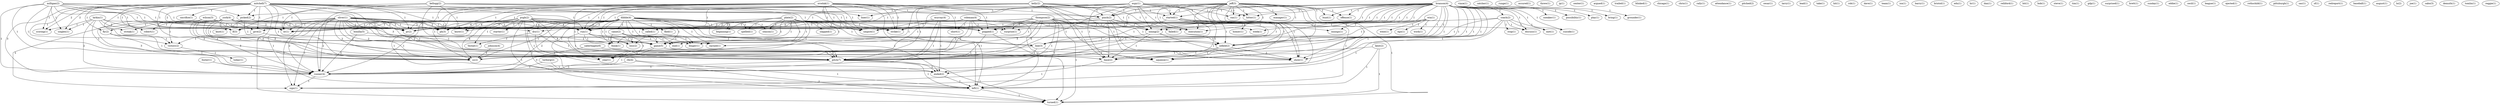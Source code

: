 digraph G {
  milligan [ label="milligan(2)" ];
  picked [ label="picked(2)" ];
  lf [ label="lf(3)" ];
  run [ label="run(1)" ];
  scoring [ label="scoring(1)" ];
  ph [ label="ph(3)" ];
  pr [ label="pr(2)" ];
  er [ label="er(1)" ];
  ss [ label="ss(2)" ];
  pitch [ label="pitch(7)" ];
  singles [ label="singles(1)" ];
  runner [ label="runner(4)" ];
  win [ label="win(1)" ];
  week [ label="week(1)" ];
  ego [ label="ego(1)" ];
  work [ label="work(1)" ];
  earned [ label="earned(1)" ];
  went [ label="went(1)" ];
  innings [ label="innings(1)" ];
  mitchell [ label="mitchell(7)" ];
  sacrifice [ label="sacrifice(1)" ];
  liner [ label="liner(1)" ];
  give [ label="give(2)" ];
  streak [ label="streak(1)" ];
  fly [ label="fly(2)" ];
  victory [ label="victory(2)" ];
  surprise [ label="surprise(1)" ];
  popped [ label="popped(1)" ];
  game [ label="game(5)" ];
  robert [ label="robert(1)" ];
  left [ label="left(1)" ];
  turned [ label="turned(1)" ];
  vince [ label="vince(1)" ];
  catcher [ label="catcher(1)" ];
  runge [ label="runge(1)" ];
  occured [ label="occured(1)" ];
  threw [ label="threw(1)" ];
  ip [ label="ip(1)" ];
  center [ label="center(1)" ];
  branson [ label="branson(4)" ];
  sneaker [ label="sneaker(1)" ];
  possibility [ label="possibility(1)" ];
  play [ label="play(1)" ];
  bring [ label="bring(1)" ];
  bunt [ label="bunt(1)" ];
  coach [ label="coach(2)" ];
  offense [ label="offense(1)" ];
  ran [ label="ran(1)" ];
  hitter [ label="hitter(1)" ];
  started [ label="started(1)" ];
  grounder [ label="grounder(1)" ];
  met [ label="met(1)" ];
  suicide [ label="suicide(1)" ];
  pinch [ label="pinch(2)" ];
  execution [ label="execution(1)" ];
  discuss [ label="discuss(1)" ];
  inning [ label="inning(2)" ];
  line [ label="line(3)" ];
  infield [ label="infield(2)" ];
  show [ label="show(1)" ];
  failed [ label="failed(1)" ];
  base [ label="base(2)" ];
  squeeze [ label="squeeze(1)" ];
  argued [ label="argued(1)" ];
  plate [ label="plate(2)" ];
  slapped [ label="slapped(1)" ];
  beginning [ label="beginning(1)" ];
  know [ label="know(1)" ];
  spelled [ label="spelled(1)" ];
  season [ label="season(1)" ];
  dinger [ label="dinger(1)" ];
  end [ label="end(1)" ];
  loss [ label="loss(2)" ];
  year [ label="year(1)" ];
  umpire [ label="umpire(1)" ];
  strike [ label="strike(1)" ];
  think [ label="think(1)" ];
  trailed [ label="trailed(1)" ];
  jeff [ label="jeff(3)" ];
  manager [ label="manager(1)" ];
  ended [ label="ended(2)" ];
  blinked [ label="blinked(1)" ];
  chicago [ label="chicago(1)" ];
  chris [ label="chris(1)" ];
  rally [ label="rally(1)" ];
  knot [ label="knot(1)" ];
  kellogg [ label="kellogg(2)" ];
  attendance [ label="attendance(1)" ];
  pitched [ label="pitched(2)" ];
  cesar [ label="cesar(1)" ];
  dibble [ label="dibble(4)" ];
  came [ label="came(2)" ];
  flied [ label="flied(1)" ];
  larry [ label="larry(1)" ];
  orselak [ label="orselak(1)" ];
  short [ label="short(1)" ];
  lead [ label="lead(1)" ];
  york [ label="york(4)" ];
  take [ label="take(1)" ];
  stop [ label="stop(1)" ];
  dry [ label="dry(1)" ];
  sign [ label="sign(1)" ];
  hit [ label="hit(1)" ];
  coleman [ label="coleman(4)" ];
  rob [ label="rob(1)" ];
  oliver [ label="oliver(1)" ];
  espy [ label="espy(1)" ];
  pugh [ label="pugh(2)" ];
  threat [ label="threat(1)" ];
  called [ label="called(1)" ];
  starter [ label="starter(1)" ];
  kelly [ label="kelly(2)" ];
  homer [ label="homer(1)" ];
  dave [ label="dave(1)" ];
  team [ label="team(1)" ];
  isn [ label="isn(1)" ];
  barry [ label="barry(1)" ];
  bristol [ label="bristol(1)" ];
  edu [ label="edu(1)" ];
  hr [ label="hr(1)" ];
  dan [ label="dan(1)" ];
  relliford [ label="relliford(1)" ];
  bit [ label="bit(1)" ];
  bob [ label="bob(1)" ];
  steve [ label="steve(1)" ];
  thompson [ label="thompson(2)" ];
  larkin [ label="larkin(1)" ];
  tim [ label="tim(1)" ];
  oliver [ label="oliver(1)" ];
  gdp [ label="gdp(1)" ];
  today [ label="today(1)" ];
  surprised [ label="surprised(1)" ];
  wilson [ label="wilson(3)" ];
  brett [ label="brett(1)" ];
  sunday [ label="sunday(1)" ];
  johnson [ label="johnson(4)" ];
  eddie [ label="eddie(1)" ];
  kent [ label="kent(2)" ];
  cecil [ label="cecil(1)" ];
  league [ label="league(1)" ];
  murray [ label="murray(4)" ];
  rbi [ label="rbi(4)" ];
  ejected [ label="ejected(1)" ];
  torborg [ label="torborg(2)" ];
  rothschild [ label="rothschild(1)" ];
  orselak [ label="orselak(1)" ];
  pittsburgh [ label="pittsburgh(1)" ];
  sac [ label="sac(1)" ];
  sf [ label="sf(1)" ];
  saberhagen [ label="saberhagen(6)" ];
  bonilla [ label="bonilla(5)" ];
  redreport [ label="redreport(1)" ];
  baseball [ label="baseball(1)" ];
  august [ label="august(1)" ];
  lo [ label="lo(2)" ];
  foster [ label="foster(1)" ];
  joe [ label="joe(1)" ];
  sabo [ label="sabo(3)" ];
  demuth [ label="demuth(1)" ];
  tomlin [ label="tomlin(1)" ];
  reggie [ label="reggie(1)" ];
  milligan -> picked [ label="1" ];
  milligan -> lf [ label="1" ];
  milligan -> run [ label="1" ];
  milligan -> scoring [ label="1" ];
  milligan -> ph [ label="1" ];
  milligan -> pr [ label="1" ];
  milligan -> er [ label="1" ];
  milligan -> ss [ label="1" ];
  milligan -> pitch [ label="1" ];
  milligan -> singles [ label="1" ];
  milligan -> runner [ label="1" ];
  win -> week [ label="1" ];
  win -> ego [ label="1" ];
  win -> work [ label="1" ];
  win -> earned [ label="1" ];
  win -> went [ label="1" ];
  win -> innings [ label="1" ];
  mitchell -> sacrifice [ label="1" ];
  mitchell -> liner [ label="1" ];
  mitchell -> picked [ label="1" ];
  mitchell -> lf [ label="1" ];
  mitchell -> run [ label="1" ];
  mitchell -> give [ label="1" ];
  mitchell -> streak [ label="1" ];
  mitchell -> fly [ label="1" ];
  mitchell -> victory [ label="1" ];
  mitchell -> scoring [ label="2" ];
  mitchell -> ph [ label="1" ];
  mitchell -> pr [ label="1" ];
  mitchell -> er [ label="2" ];
  mitchell -> surprise [ label="1" ];
  mitchell -> popped [ label="1" ];
  mitchell -> ss [ label="1" ];
  mitchell -> game [ label="1" ];
  mitchell -> robert [ label="1" ];
  mitchell -> pitch [ label="3" ];
  mitchell -> left [ label="1" ];
  mitchell -> singles [ label="2" ];
  mitchell -> runner [ label="3" ];
  mitchell -> turned [ label="1" ];
  branson -> sneaker [ label="1" ];
  branson -> possibility [ label="1" ];
  branson -> play [ label="1" ];
  branson -> picked [ label="1" ];
  branson -> bring [ label="1" ];
  branson -> bunt [ label="1" ];
  branson -> lf [ label="1" ];
  branson -> coach [ label="1" ];
  branson -> offense [ label="1" ];
  branson -> ran [ label="1" ];
  branson -> hitter [ label="1" ];
  branson -> started [ label="1" ];
  branson -> grounder [ label="1" ];
  branson -> run [ label="1" ];
  branson -> met [ label="1" ];
  branson -> suicide [ label="1" ];
  branson -> pinch [ label="1" ];
  branson -> execution [ label="1" ];
  branson -> ph [ label="1" ];
  branson -> pr [ label="1" ];
  branson -> discuss [ label="1" ];
  branson -> inning [ label="1" ];
  branson -> er [ label="1" ];
  branson -> line [ label="1" ];
  branson -> infield [ label="2" ];
  branson -> ss [ label="1" ];
  branson -> game [ label="1" ];
  branson -> show [ label="1" ];
  branson -> pitch [ label="1" ];
  branson -> failed [ label="1" ];
  branson -> base [ label="1" ];
  branson -> squeeze [ label="1" ];
  branson -> runner [ label="1" ];
  plate -> slapped [ label="1" ];
  plate -> beginning [ label="1" ];
  plate -> know [ label="1" ];
  plate -> spelled [ label="1" ];
  plate -> season [ label="1" ];
  plate -> dinger [ label="1" ];
  plate -> end [ label="1" ];
  plate -> loss [ label="1" ];
  plate -> line [ label="1" ];
  plate -> game [ label="1" ];
  plate -> year [ label="1" ];
  plate -> umpire [ label="1" ];
  plate -> strike [ label="1" ];
  plate -> think [ label="1" ];
  jeff -> liner [ label="1" ];
  jeff -> bunt [ label="1" ];
  jeff -> offense [ label="1" ];
  jeff -> ran [ label="1" ];
  jeff -> hitter [ label="1" ];
  jeff -> started [ label="1" ];
  jeff -> manager [ label="1" ];
  jeff -> pinch [ label="1" ];
  jeff -> execution [ label="1" ];
  jeff -> inning [ label="1" ];
  jeff -> surprise [ label="1" ];
  jeff -> line [ label="1" ];
  jeff -> popped [ label="1" ];
  jeff -> infield [ label="1" ];
  jeff -> show [ label="1" ];
  jeff -> pitch [ label="1" ];
  jeff -> ended [ label="1" ];
  jeff -> left [ label="1" ];
  jeff -> base [ label="1" ];
  jeff -> turned [ label="1" ];
  picked -> knot [ label="1" ];
  picked -> run [ label="1" ];
  picked -> pr [ label="1" ];
  picked -> game [ label="1" ];
  kellogg -> know [ label="1" ];
  kellogg -> pinch [ label="1" ];
  kellogg -> er [ label="1" ];
  kellogg -> line [ label="1" ];
  kellogg -> umpire [ label="1" ];
  kellogg -> strike [ label="1" ];
  kellogg -> runner [ label="1" ];
  dibble -> lf [ label="1" ];
  dibble -> beginning [ label="1" ];
  dibble -> spelled [ label="1" ];
  dibble -> season [ label="1" ];
  dibble -> came [ label="2" ];
  dibble -> week [ label="1" ];
  dibble -> run [ label="2" ];
  dibble -> dinger [ label="1" ];
  dibble -> give [ label="1" ];
  dibble -> flied [ label="1" ];
  dibble -> end [ label="1" ];
  dibble -> ph [ label="1" ];
  dibble -> pr [ label="1" ];
  dibble -> loss [ label="1" ];
  dibble -> er [ label="1" ];
  dibble -> earned [ label="1" ];
  dibble -> ss [ label="1" ];
  dibble -> game [ label="1" ];
  dibble -> pitch [ label="1" ];
  dibble -> ended [ label="1" ];
  dibble -> left [ label="1" ];
  dibble -> year [ label="1" ];
  dibble -> think [ label="1" ];
  dibble -> runner [ label="2" ];
  orselak -> lf [ label="1" ];
  orselak -> know [ label="1" ];
  orselak -> run [ label="1" ];
  orselak -> short [ label="1" ];
  orselak -> pinch [ label="1" ];
  orselak -> ph [ label="1" ];
  orselak -> pr [ label="1" ];
  orselak -> line [ label="1" ];
  orselak -> popped [ label="1" ];
  orselak -> ss [ label="1" ];
  orselak -> pitch [ label="1" ];
  orselak -> left [ label="1" ];
  orselak -> umpire [ label="1" ];
  orselak -> strike [ label="1" ];
  york -> lf [ label="1" ];
  york -> run [ label="1" ];
  york -> give [ label="1" ];
  york -> streak [ label="1" ];
  york -> fly [ label="1" ];
  york -> victory [ label="1" ];
  york -> ph [ label="1" ];
  york -> pr [ label="1" ];
  york -> er [ label="2" ];
  york -> ss [ label="1" ];
  york -> game [ label="1" ];
  york -> robert [ label="1" ];
  york -> pitch [ label="2" ];
  york -> runner [ label="3" ];
  coach -> stop [ label="1" ];
  coach -> met [ label="1" ];
  coach -> dry [ label="1" ];
  coach -> suicide [ label="1" ];
  coach -> discuss [ label="1" ];
  coach -> infield [ label="1" ];
  coach -> squeeze [ label="1" ];
  coach -> sign [ label="1" ];
  coleman -> run [ label="2" ];
  coleman -> short [ label="1" ];
  coleman -> ph [ label="2" ];
  coleman -> pr [ label="2" ];
  coleman -> inning [ label="1" ];
  coleman -> popped [ label="1" ];
  coleman -> ss [ label="2" ];
  coleman -> pitch [ label="2" ];
  coleman -> innings [ label="1" ];
  coleman -> left [ label="1" ];
  oliver -> run [ label="2" ];
  oliver -> dry [ label="1" ];
  oliver -> ph [ label="2" ];
  oliver -> pr [ label="2" ];
  oliver -> er [ label="1" ];
  oliver -> ss [ label="2" ];
  oliver -> pitch [ label="2" ];
  oliver -> base [ label="1" ];
  oliver -> runner [ label="2" ];
  oliver -> sign [ label="1" ];
  espy -> ran [ label="1" ];
  espy -> hitter [ label="1" ];
  espy -> started [ label="1" ];
  espy -> run [ label="1" ];
  espy -> pinch [ label="1" ];
  espy -> execution [ label="1" ];
  espy -> ph [ label="1" ];
  espy -> pr [ label="1" ];
  espy -> inning [ label="1" ];
  espy -> infield [ label="1" ];
  espy -> ss [ label="1" ];
  espy -> show [ label="1" ];
  espy -> pitch [ label="1" ];
  espy -> base [ label="1" ];
  came -> dinger [ label="1" ];
  came -> end [ label="1" ];
  came -> loss [ label="1" ];
  came -> game [ label="1" ];
  came -> year [ label="1" ];
  came -> think [ label="1" ];
  pugh -> run [ label="4" ];
  pugh -> dry [ label="1" ];
  pugh -> threat [ label="1" ];
  pugh -> called [ label="1" ];
  pugh -> ph [ label="4" ];
  pugh -> pr [ label="4" ];
  pugh -> er [ label="1" ];
  pugh -> surprise [ label="1" ];
  pugh -> popped [ label="1" ];
  pugh -> ss [ label="4" ];
  pugh -> pitch [ label="6" ];
  pugh -> ended [ label="1" ];
  pugh -> left [ label="1" ];
  pugh -> runner [ label="1" ];
  pugh -> turned [ label="1" ];
  pugh -> starter [ label="1" ];
  kelly -> started [ label="1" ];
  kelly -> run [ label="1" ];
  kelly -> pinch [ label="1" ];
  kelly -> execution [ label="1" ];
  kelly -> ph [ label="1" ];
  kelly -> pr [ label="1" ];
  kelly -> inning [ label="1" ];
  kelly -> infield [ label="1" ];
  kelly -> ss [ label="1" ];
  kelly -> show [ label="1" ];
  kelly -> pitch [ label="1" ];
  kelly -> base [ label="1" ];
  started -> homer [ label="1" ];
  started -> execution [ label="1" ];
  started -> line [ label="1" ];
  started -> infield [ label="1" ];
  started -> show [ label="1" ];
  started -> pitch [ label="1" ];
  started -> base [ label="1" ];
  run -> dinger [ label="1" ];
  run -> end [ label="1" ];
  run -> loss [ label="1" ];
  run -> game [ label="1" ];
  run -> year [ label="1" ];
  run -> think [ label="1" ];
  dry -> threat [ label="1" ];
  dry -> pitch [ label="1" ];
  dry -> ended [ label="1" ];
  give -> victory [ label="1" ];
  give -> earned [ label="1" ];
  thompson -> called [ label="1" ];
  thompson -> ph [ label="3" ];
  thompson -> pr [ label="3" ];
  thompson -> discuss [ label="1" ];
  thompson -> surprise [ label="1" ];
  thompson -> popped [ label="1" ];
  thompson -> infield [ label="1" ];
  thompson -> ss [ label="3" ];
  thompson -> game [ label="1" ];
  thompson -> pitch [ label="5" ];
  thompson -> failed [ label="1" ];
  thompson -> ended [ label="1" ];
  thompson -> left [ label="1" ];
  thompson -> squeeze [ label="1" ];
  thompson -> turned [ label="1" ];
  larkin -> scoring [ label="1" ];
  larkin -> ph [ label="1" ];
  larkin -> pr [ label="1" ];
  larkin -> er [ label="2" ];
  larkin -> ss [ label="1" ];
  larkin -> pitch [ label="1" ];
  larkin -> singles [ label="1" ];
  larkin -> runner [ label="2" ];
  pinch -> execution [ label="1" ];
  pinch -> inning [ label="1" ];
  pinch -> infield [ label="1" ];
  pinch -> show [ label="1" ];
  pinch -> base [ label="1" ];
  pinch -> umpire [ label="1" ];
  pinch -> strike [ label="1" ];
  oliver -> ph [ label="2" ];
  oliver -> pr [ label="2" ];
  oliver -> er [ label="1" ];
  oliver -> ss [ label="2" ];
  oliver -> pitch [ label="2" ];
  oliver -> base [ label="1" ];
  oliver -> runner [ label="2" ];
  oliver -> sign [ label="1" ];
  fly -> victory [ label="1" ];
  fly -> pitch [ label="1" ];
  fly -> runner [ label="1" ];
  victory -> today [ label="1" ];
  wilson -> pr [ label="2" ];
  wilson -> er [ label="1" ];
  wilson -> ss [ label="2" ];
  wilson -> pitch [ label="2" ];
  wilson -> base [ label="2" ];
  wilson -> runner [ label="3" ];
  wilson -> sign [ label="2" ];
  inning -> line [ label="1" ];
  inning -> infield [ label="1" ];
  inning -> show [ label="1" ];
  inning -> base [ label="1" ];
  johnson -> ss [ label="3" ];
  line -> ss [ label="1" ];
  line -> show [ label="1" ];
  line -> pitch [ label="1" ];
  popped -> pitch [ label="1" ];
  popped -> turned [ label="1" ];
  kent -> ss [ label="1" ];
  kent -> left [ label="1" ];
  kent -> turned [ label="1" ];
  infield -> show [ label="1" ];
  infield -> base [ label="1" ];
  infield -> squeeze [ label="1" ];
  game -> pitch [ label="2" ];
  game -> year [ label="1" ];
  game -> squeeze [ label="1" ];
  game -> runner [ label="1" ];
  murray -> pitch [ label="1" ];
  murray -> ended [ label="1" ];
  murray -> umpire [ label="1" ];
  murray -> strike [ label="1" ];
  murray -> runner [ label="1" ];
  pitch -> ended [ label="2" ];
  pitch -> left [ label="1" ];
  pitch -> runner [ label="1" ];
  pitch -> turned [ label="1" ];
  rbi -> left [ label="1" ];
  rbi -> runner [ label="1" ];
  rbi -> turned [ label="1" ];
  torborg -> ended [ label="1" ];
  torborg -> runner [ label="1" ];
  orselak -> left [ label="1" ];
  orselak -> umpire [ label="1" ];
  orselak -> strike [ label="1" ];
  ended -> left [ label="1" ];
  saberhagen -> squeeze [ label="1" ];
  saberhagen -> runner [ label="3" ];
  left -> turned [ label="1" ];
  base -> sign [ label="1" ];
  bonilla -> think [ label="2" ];
  bonilla -> runner [ label="2" ];
  foster -> runner [ label="1" ];
  runner -> sign [ label="1" ];
}
